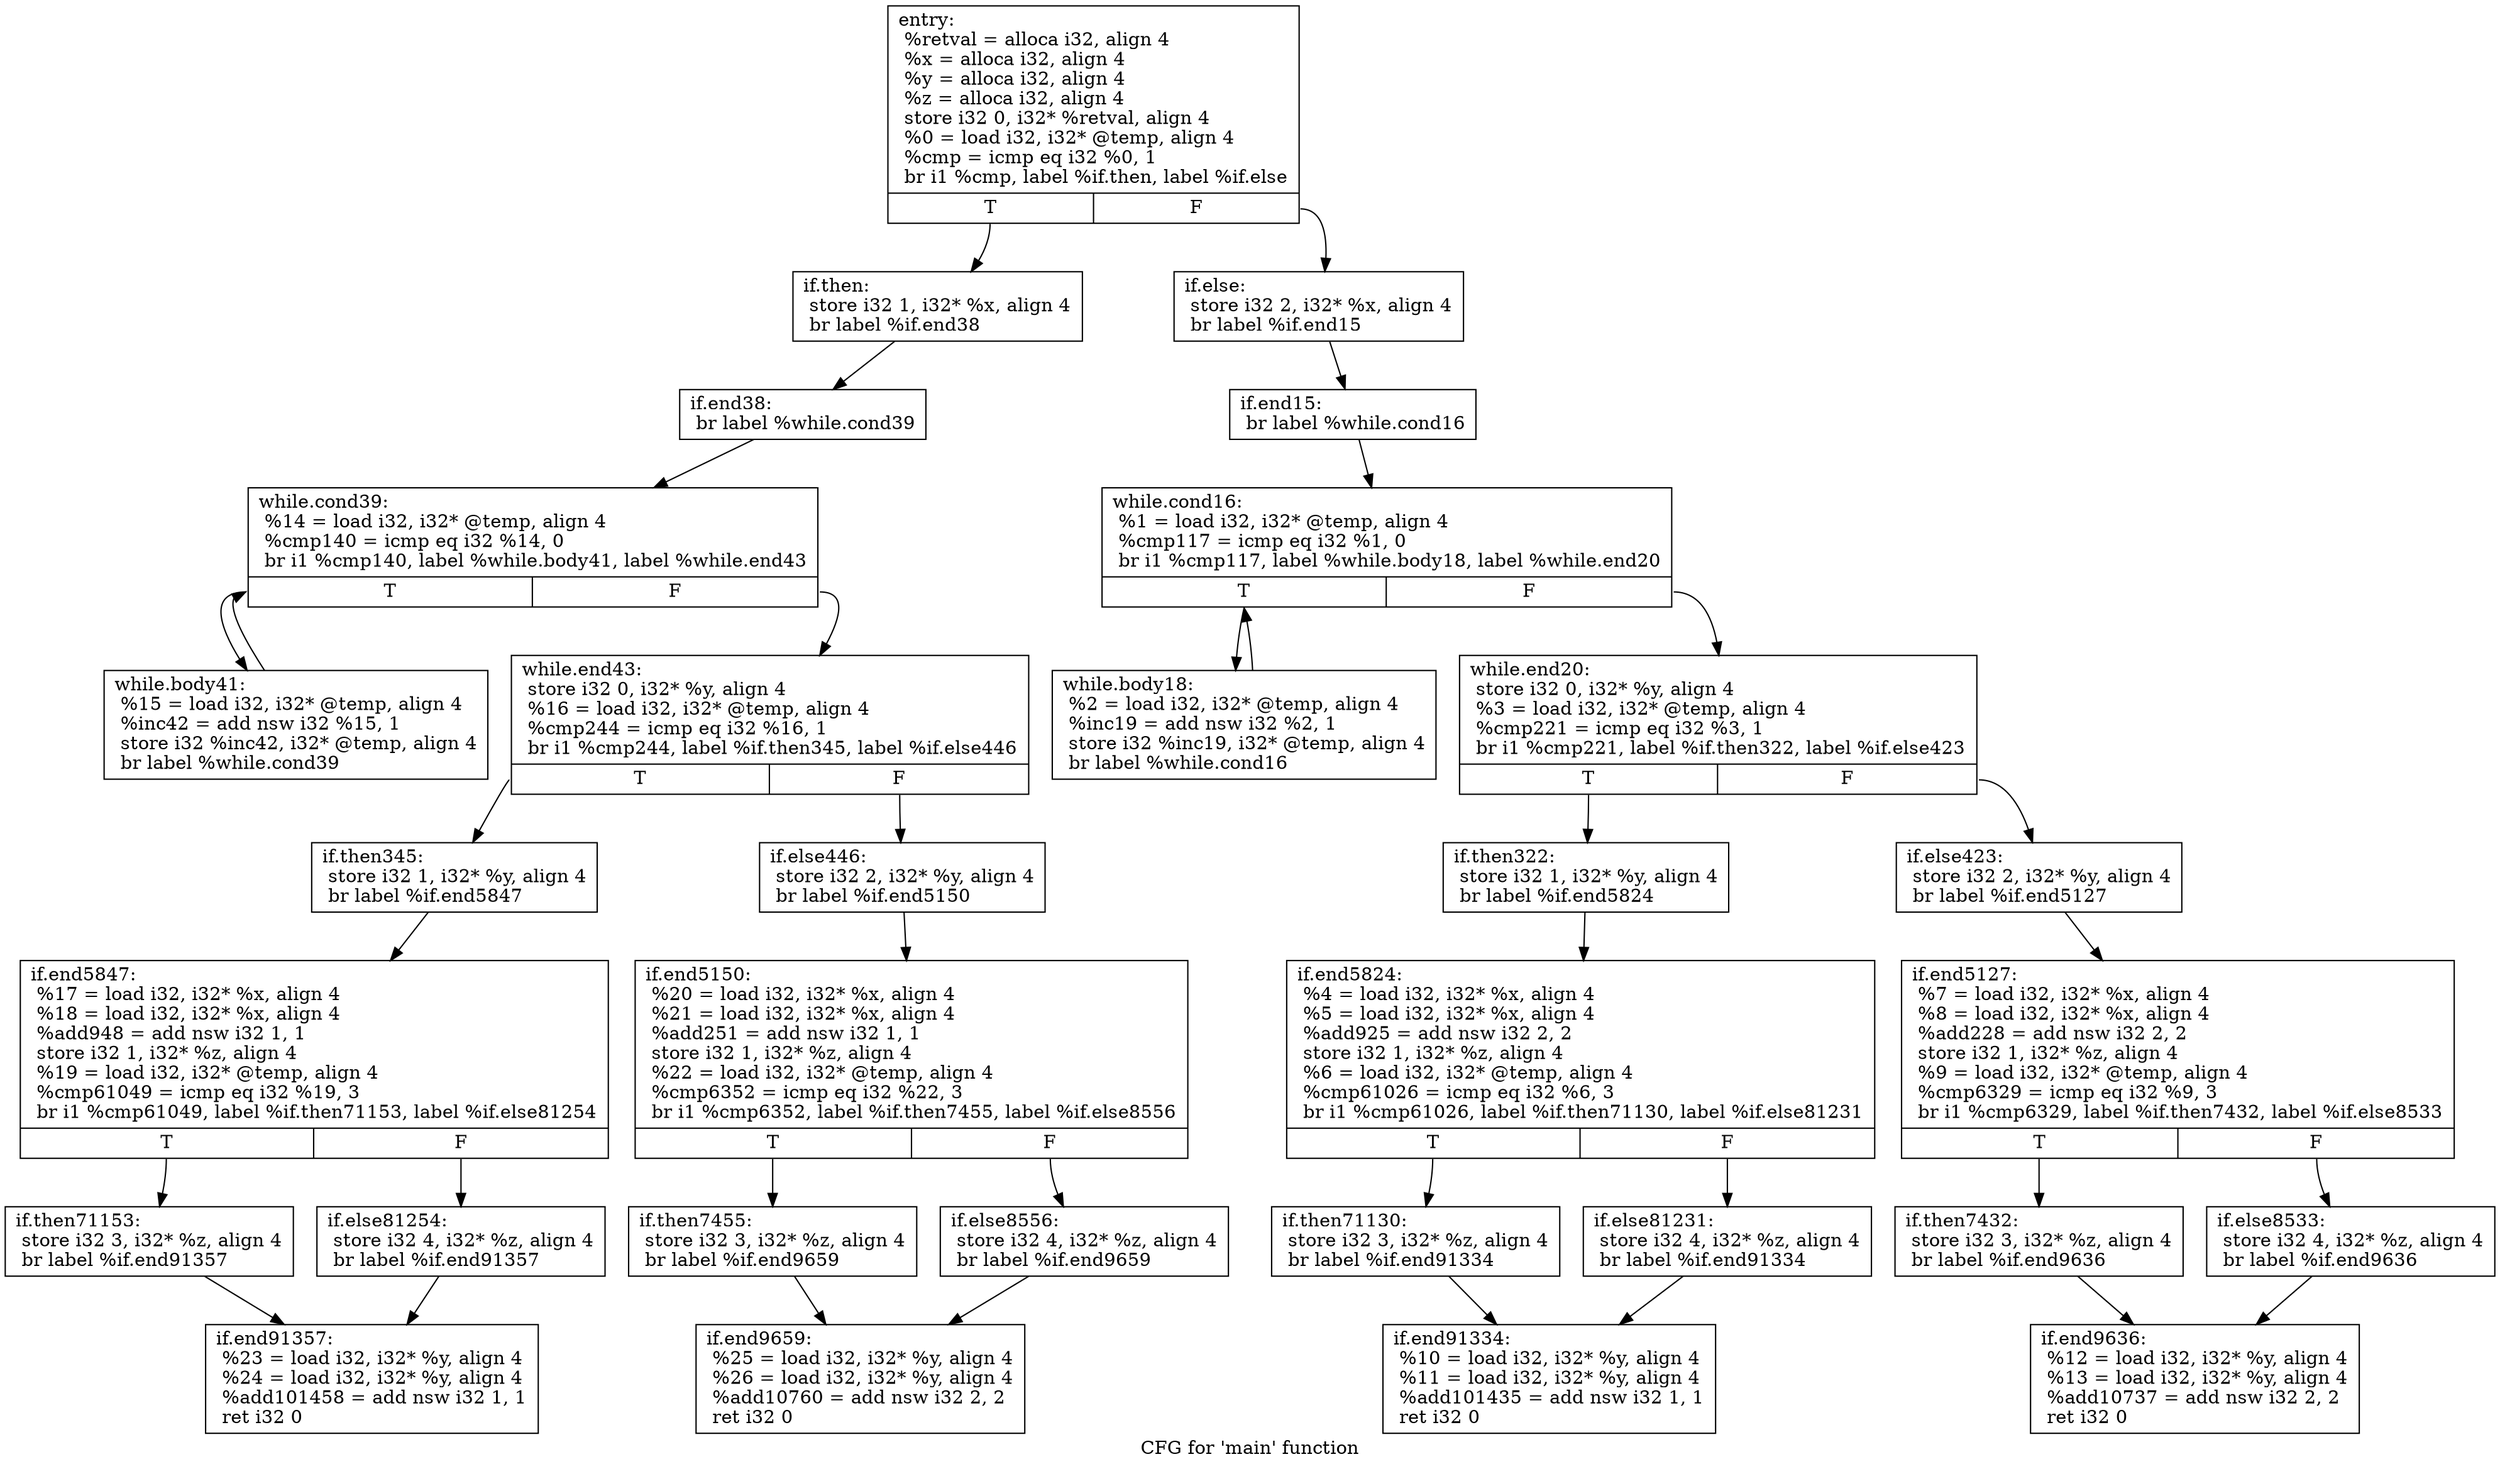 digraph "CFG for 'main' function" {
	label="CFG for 'main' function";

	Node0x77cdd10 [shape=record,label="{entry:\l  %retval = alloca i32, align 4\l  %x = alloca i32, align 4\l  %y = alloca i32, align 4\l  %z = alloca i32, align 4\l  store i32 0, i32* %retval, align 4\l  %0 = load i32, i32* @temp, align 4\l  %cmp = icmp eq i32 %0, 1\l  br i1 %cmp, label %if.then, label %if.else\l|{<s0>T|<s1>F}}"];
	Node0x77cdd10:s0 -> Node0x77cf060;
	Node0x77cdd10:s1 -> Node0x77cf0b0;
	Node0x77cf060 [shape=record,label="{if.then:                                          \l  store i32 1, i32* %x, align 4\l  br label %if.end38\l}"];
	Node0x77cf060 -> Node0x77f5900;
	Node0x77cf0b0 [shape=record,label="{if.else:                                          \l  store i32 2, i32* %x, align 4\l  br label %if.end15\l}"];
	Node0x77cf0b0 -> Node0x77f5250;
	Node0x77f5250 [shape=record,label="{if.end15:                                         \l  br label %while.cond16\l}"];
	Node0x77f5250 -> Node0x77f5710;
	Node0x77f5710 [shape=record,label="{while.cond16:                                     \l  %1 = load i32, i32* @temp, align 4\l  %cmp117 = icmp eq i32 %1, 0\l  br i1 %cmp117, label %while.body18, label %while.end20\l|{<s0>T|<s1>F}}"];
	Node0x77f5710:s0 -> Node0x77f59a0;
	Node0x77f5710:s1 -> Node0x77f5c50;
	Node0x77f59a0 [shape=record,label="{while.body18:                                     \l  %2 = load i32, i32* @temp, align 4\l  %inc19 = add nsw i32 %2, 1\l  store i32 %inc19, i32* @temp, align 4\l  br label %while.cond16\l}"];
	Node0x77f59a0 -> Node0x77f5710;
	Node0x77f5c50 [shape=record,label="{while.end20:                                      \l  store i32 0, i32* %y, align 4\l  %3 = load i32, i32* @temp, align 4\l  %cmp221 = icmp eq i32 %3, 1\l  br i1 %cmp221, label %if.then322, label %if.else423\l|{<s0>T|<s1>F}}"];
	Node0x77f5c50:s0 -> Node0x77f5fb0;
	Node0x77f5c50:s1 -> Node0x77e8790;
	Node0x77f5fb0 [shape=record,label="{if.then322:                                       \l  store i32 1, i32* %y, align 4\l  br label %if.end5824\l}"];
	Node0x77f5fb0 -> Node0x77e8990;
	Node0x77e8790 [shape=record,label="{if.else423:                                       \l  store i32 2, i32* %y, align 4\l  br label %if.end5127\l}"];
	Node0x77e8790 -> Node0x77f43f0;
	Node0x77e8990 [shape=record,label="{if.end5824:                                       \l  %4 = load i32, i32* %x, align 4\l  %5 = load i32, i32* %x, align 4\l  %add925 = add nsw i32 2, 2\l  store i32 1, i32* %z, align 4\l  %6 = load i32, i32* @temp, align 4\l  %cmp61026 = icmp eq i32 %6, 3\l  br i1 %cmp61026, label %if.then71130, label %if.else81231\l|{<s0>T|<s1>F}}"];
	Node0x77e8990:s0 -> Node0x77f6990;
	Node0x77e8990:s1 -> Node0x77f6b60;
	Node0x77f43f0 [shape=record,label="{if.end5127:                                       \l  %7 = load i32, i32* %x, align 4\l  %8 = load i32, i32* %x, align 4\l  %add228 = add nsw i32 2, 2\l  store i32 1, i32* %z, align 4\l  %9 = load i32, i32* @temp, align 4\l  %cmp6329 = icmp eq i32 %9, 3\l  br i1 %cmp6329, label %if.then7432, label %if.else8533\l|{<s0>T|<s1>F}}"];
	Node0x77f43f0:s0 -> Node0x77f7ba0;
	Node0x77f43f0:s1 -> Node0x77f7d70;
	Node0x77f6990 [shape=record,label="{if.then71130:                                     \l  store i32 3, i32* %z, align 4\l  br label %if.end91334\l}"];
	Node0x77f6990 -> Node0x77f7f70;
	Node0x77f6b60 [shape=record,label="{if.else81231:                                     \l  store i32 4, i32* %z, align 4\l  br label %if.end91334\l}"];
	Node0x77f6b60 -> Node0x77f7f70;
	Node0x77f7ba0 [shape=record,label="{if.then7432:                                      \l  store i32 3, i32* %z, align 4\l  br label %if.end9636\l}"];
	Node0x77f7ba0 -> Node0x77f82b0;
	Node0x77f7d70 [shape=record,label="{if.else8533:                                      \l  store i32 4, i32* %z, align 4\l  br label %if.end9636\l}"];
	Node0x77f7d70 -> Node0x77f82b0;
	Node0x77f7f70 [shape=record,label="{if.end91334:                                      \l  %10 = load i32, i32* %y, align 4\l  %11 = load i32, i32* %y, align 4\l  %add101435 = add nsw i32 1, 1\l  ret i32 0\l}"];
	Node0x77f82b0 [shape=record,label="{if.end9636:                                       \l  %12 = load i32, i32* %y, align 4\l  %13 = load i32, i32* %y, align 4\l  %add10737 = add nsw i32 2, 2\l  ret i32 0\l}"];
	Node0x77f5900 [shape=record,label="{if.end38:                                         \l  br label %while.cond39\l}"];
	Node0x77f5900 -> Node0x77f5ee0;
	Node0x77f5ee0 [shape=record,label="{while.cond39:                                     \l  %14 = load i32, i32* @temp, align 4\l  %cmp140 = icmp eq i32 %14, 0\l  br i1 %cmp140, label %while.body41, label %while.end43\l|{<s0>T|<s1>F}}"];
	Node0x77f5ee0:s0 -> Node0x77f68f0;
	Node0x77f5ee0:s1 -> Node0x77f7b00;
	Node0x77f68f0 [shape=record,label="{while.body41:                                     \l  %15 = load i32, i32* @temp, align 4\l  %inc42 = add nsw i32 %15, 1\l  store i32 %inc42, i32* @temp, align 4\l  br label %while.cond39\l}"];
	Node0x77f68f0 -> Node0x77f5ee0;
	Node0x77f7b00 [shape=record,label="{while.end43:                                      \l  store i32 0, i32* %y, align 4\l  %16 = load i32, i32* @temp, align 4\l  %cmp244 = icmp eq i32 %16, 1\l  br i1 %cmp244, label %if.then345, label %if.else446\l|{<s0>T|<s1>F}}"];
	Node0x77f7b00:s0 -> Node0x77f8a10;
	Node0x77f7b00:s1 -> Node0x77f8be0;
	Node0x77f8a10 [shape=record,label="{if.then345:                                       \l  store i32 1, i32* %y, align 4\l  br label %if.end5847\l}"];
	Node0x77f8a10 -> Node0x77f8db0;
	Node0x77f8be0 [shape=record,label="{if.else446:                                       \l  store i32 2, i32* %y, align 4\l  br label %if.end5150\l}"];
	Node0x77f8be0 -> Node0x77f9200;
	Node0x77f8db0 [shape=record,label="{if.end5847:                                       \l  %17 = load i32, i32* %x, align 4\l  %18 = load i32, i32* %x, align 4\l  %add948 = add nsw i32 1, 1\l  store i32 1, i32* %z, align 4\l  %19 = load i32, i32* @temp, align 4\l  %cmp61049 = icmp eq i32 %19, 3\l  br i1 %cmp61049, label %if.then71153, label %if.else81254\l|{<s0>T|<s1>F}}"];
	Node0x77f8db0:s0 -> Node0x77f9640;
	Node0x77f8db0:s1 -> Node0x77f9810;
	Node0x77f9200 [shape=record,label="{if.end5150:                                       \l  %20 = load i32, i32* %x, align 4\l  %21 = load i32, i32* %x, align 4\l  %add251 = add nsw i32 1, 1\l  store i32 1, i32* %z, align 4\l  %22 = load i32, i32* @temp, align 4\l  %cmp6352 = icmp eq i32 %22, 3\l  br i1 %cmp6352, label %if.then7455, label %if.else8556\l|{<s0>T|<s1>F}}"];
	Node0x77f9200:s0 -> Node0x77f99e0;
	Node0x77f9200:s1 -> Node0x77f9bb0;
	Node0x77f9640 [shape=record,label="{if.then71153:                                     \l  store i32 3, i32* %z, align 4\l  br label %if.end91357\l}"];
	Node0x77f9640 -> Node0x77f9d80;
	Node0x77f9810 [shape=record,label="{if.else81254:                                     \l  store i32 4, i32* %z, align 4\l  br label %if.end91357\l}"];
	Node0x77f9810 -> Node0x77f9d80;
	Node0x77f99e0 [shape=record,label="{if.then7455:                                      \l  store i32 3, i32* %z, align 4\l  br label %if.end9659\l}"];
	Node0x77f99e0 -> Node0x77fa060;
	Node0x77f9bb0 [shape=record,label="{if.else8556:                                      \l  store i32 4, i32* %z, align 4\l  br label %if.end9659\l}"];
	Node0x77f9bb0 -> Node0x77fa060;
	Node0x77f9d80 [shape=record,label="{if.end91357:                                      \l  %23 = load i32, i32* %y, align 4\l  %24 = load i32, i32* %y, align 4\l  %add101458 = add nsw i32 1, 1\l  ret i32 0\l}"];
	Node0x77fa060 [shape=record,label="{if.end9659:                                       \l  %25 = load i32, i32* %y, align 4\l  %26 = load i32, i32* %y, align 4\l  %add10760 = add nsw i32 2, 2\l  ret i32 0\l}"];
}
